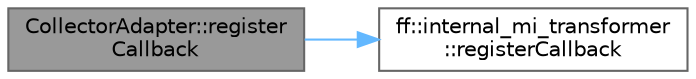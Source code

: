 digraph "CollectorAdapter::registerCallback"
{
 // LATEX_PDF_SIZE
  bgcolor="transparent";
  edge [fontname=Helvetica,fontsize=10,labelfontname=Helvetica,labelfontsize=10];
  node [fontname=Helvetica,fontsize=10,shape=box,height=0.2,width=0.4];
  rankdir="LR";
  Node1 [id="Node000001",label="CollectorAdapter::register\lCallback",height=0.2,width=0.4,color="gray40", fillcolor="grey60", style="filled", fontcolor="black",tooltip=" "];
  Node1 -> Node2 [id="edge1_Node000001_Node000002",color="steelblue1",style="solid",tooltip=" "];
  Node2 [id="Node000002",label="ff::internal_mi_transformer\l::registerCallback",height=0.2,width=0.4,color="grey40", fillcolor="white", style="filled",URL="$structff_1_1internal__mi__transformer.html#a8a8e88dde1a30835882f230f09d7a0fe",tooltip=" "];
}

